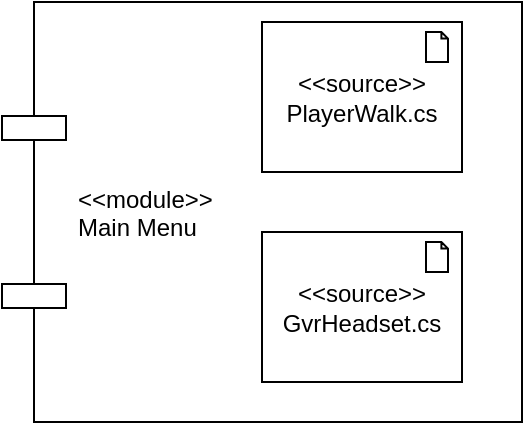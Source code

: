 <mxfile version="12.1.4" type="device" pages="1"><diagram id="ApSZpCxvYskE-ReW1Nhw" name="Page-1"><mxGraphModel dx="1005" dy="551" grid="1" gridSize="10" guides="1" tooltips="1" connect="1" arrows="1" fold="1" page="1" pageScale="1" pageWidth="850" pageHeight="1100" math="0" shadow="0"><root><mxCell id="0"/><mxCell id="1" parent="0"/><mxCell id="yt_TXV9oLms6KYk4RMP8-28" value="&lt;&lt;module&gt;&gt;&#10;Main Menu" style="shape=component;align=left;spacingLeft=36;" parent="1" vertex="1"><mxGeometry x="260" y="320" width="260" height="210" as="geometry"/></mxCell><mxCell id="TTeNNiDKFs1N92Qm9GuE-9" value="&amp;lt;&amp;lt;source&amp;gt;&amp;gt;&lt;br&gt;GvrHeadset.cs" style="html=1;outlineConnect=0;whiteSpace=wrap;shape=mxgraph.archimate.application;appType=artifact" vertex="1" parent="1"><mxGeometry x="390" y="435" width="100" height="75" as="geometry"/></mxCell><mxCell id="TTeNNiDKFs1N92Qm9GuE-10" value="&amp;lt;&amp;lt;source&amp;gt;&amp;gt;&lt;br&gt;PlayerWalk.cs" style="html=1;outlineConnect=0;whiteSpace=wrap;shape=mxgraph.archimate.application;appType=artifact" vertex="1" parent="1"><mxGeometry x="390" y="330" width="100" height="75" as="geometry"/></mxCell></root></mxGraphModel></diagram></mxfile>